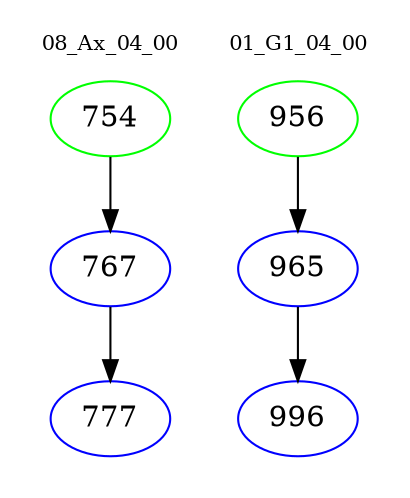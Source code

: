 digraph{
subgraph cluster_0 {
color = white
label = "08_Ax_04_00";
fontsize=10;
T0_754 [label="754", color="green"]
T0_754 -> T0_767 [color="black"]
T0_767 [label="767", color="blue"]
T0_767 -> T0_777 [color="black"]
T0_777 [label="777", color="blue"]
}
subgraph cluster_1 {
color = white
label = "01_G1_04_00";
fontsize=10;
T1_956 [label="956", color="green"]
T1_956 -> T1_965 [color="black"]
T1_965 [label="965", color="blue"]
T1_965 -> T1_996 [color="black"]
T1_996 [label="996", color="blue"]
}
}
